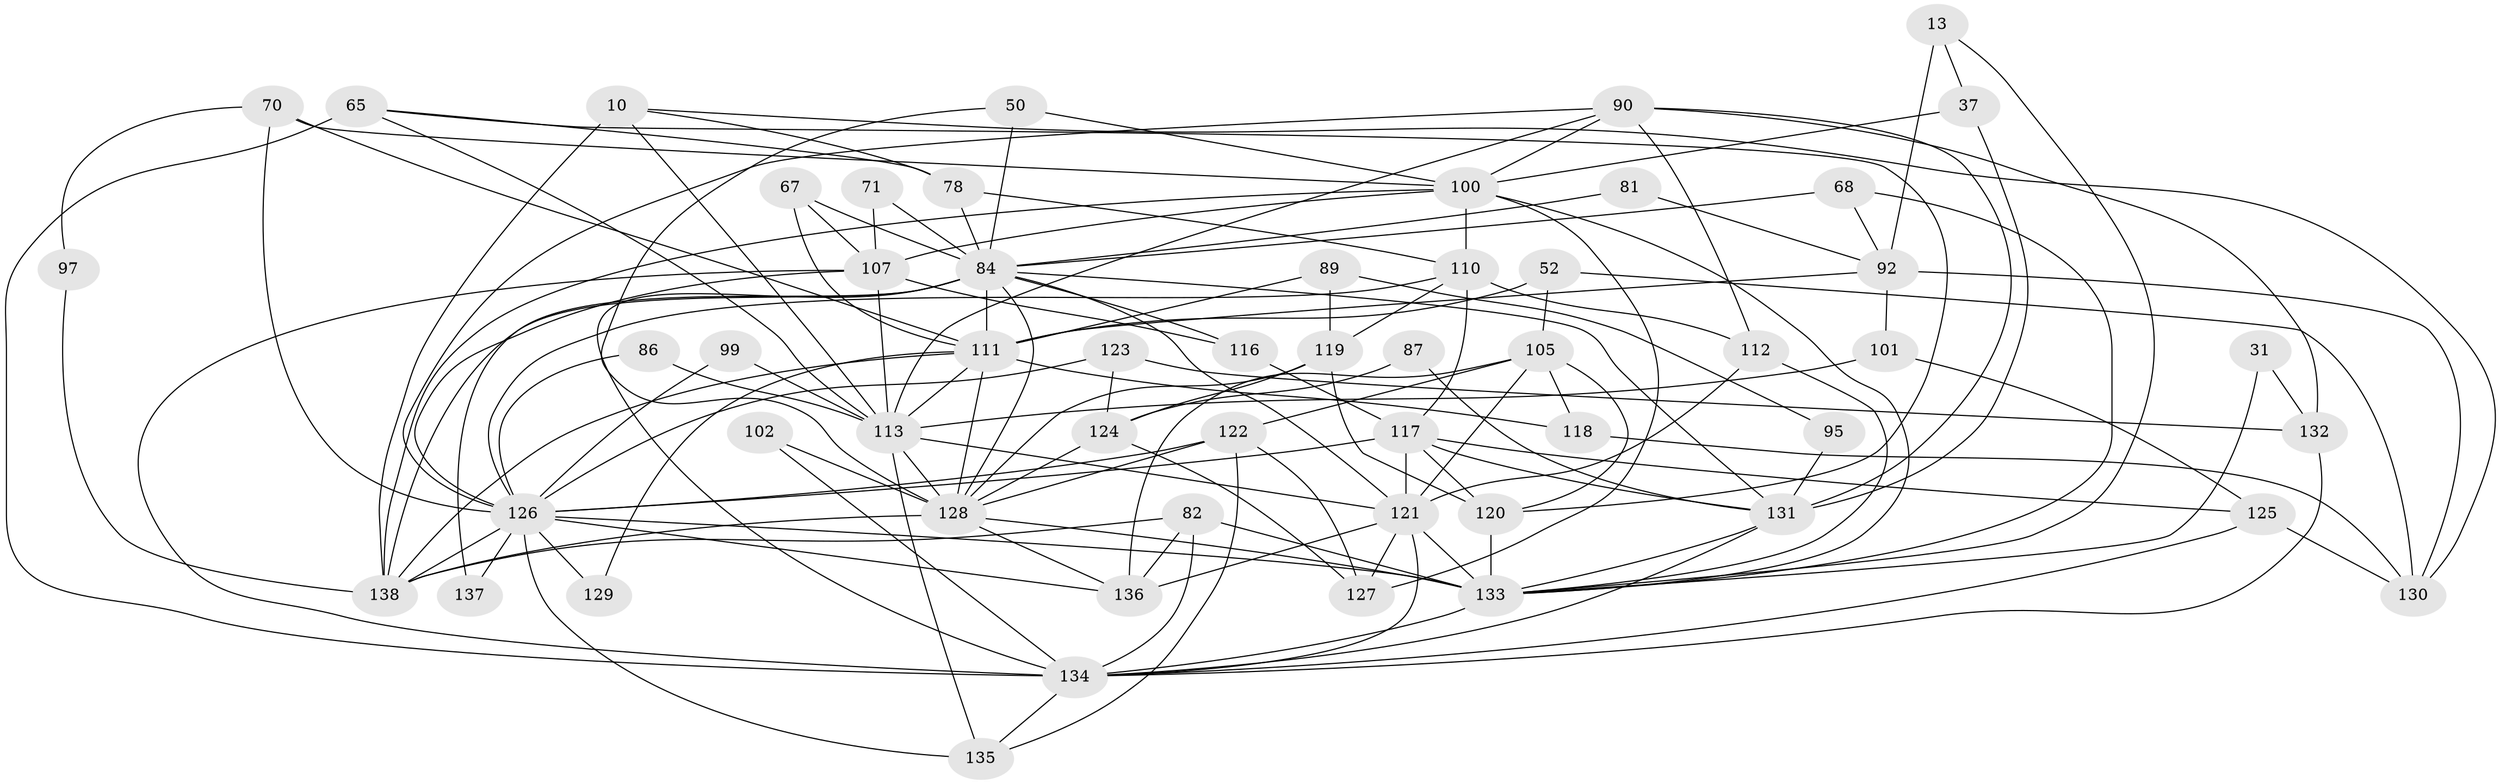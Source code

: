 // original degree distribution, {3: 0.2826086956521739, 4: 0.2536231884057971, 2: 0.14492753623188406, 5: 0.15217391304347827, 7: 0.021739130434782608, 6: 0.11594202898550725, 8: 0.021739130434782608, 9: 0.007246376811594203}
// Generated by graph-tools (version 1.1) at 2025/53/03/04/25 21:53:07]
// undirected, 55 vertices, 141 edges
graph export_dot {
graph [start="1"]
  node [color=gray90,style=filled];
  10;
  13;
  31;
  37;
  50;
  52;
  65;
  67 [super="+8"];
  68 [super="+64"];
  70;
  71;
  78;
  81;
  82;
  84 [super="+51+59"];
  86;
  87;
  89;
  90 [super="+88"];
  92 [super="+5"];
  95;
  97;
  99;
  100 [super="+6+60+57+49+45"];
  101;
  102;
  105 [super="+24+30+80"];
  107;
  110 [super="+16+46"];
  111 [super="+61+104"];
  112 [super="+76+85"];
  113 [super="+12+66"];
  116;
  117 [super="+93"];
  118;
  119 [super="+94"];
  120 [super="+25+14"];
  121 [super="+27+55+20"];
  122 [super="+103"];
  123;
  124 [super="+75"];
  125;
  126 [super="+115"];
  127;
  128 [super="+29+44+72+106"];
  129;
  130;
  131 [super="+1+43+96"];
  132;
  133 [super="+62+33+114"];
  134 [super="+79"];
  135 [super="+53"];
  136 [super="+109"];
  137;
  138 [super="+34+17+77+56"];
  10 -- 78;
  10 -- 130;
  10 -- 138;
  10 -- 113;
  13 -- 92 [weight=2];
  13 -- 37;
  13 -- 133;
  31 -- 132;
  31 -- 133;
  37 -- 100;
  37 -- 131;
  50 -- 100;
  50 -- 128 [weight=2];
  50 -- 84 [weight=2];
  52 -- 130;
  52 -- 105;
  52 -- 111;
  65 -- 134;
  65 -- 78;
  65 -- 113;
  65 -- 120;
  67 -- 107;
  67 -- 84;
  67 -- 111 [weight=2];
  68 -- 92 [weight=2];
  68 -- 84;
  68 -- 133 [weight=2];
  70 -- 97;
  70 -- 111;
  70 -- 100;
  70 -- 126;
  71 -- 84;
  71 -- 107;
  78 -- 110;
  78 -- 84;
  81 -- 92;
  81 -- 84;
  82 -- 133;
  82 -- 138;
  82 -- 136;
  82 -- 134;
  84 -- 116;
  84 -- 128;
  84 -- 138 [weight=2];
  84 -- 134 [weight=2];
  84 -- 137;
  84 -- 121;
  84 -- 131;
  84 -- 111;
  86 -- 113;
  86 -- 126;
  87 -- 124;
  87 -- 131;
  89 -- 95;
  89 -- 119;
  89 -- 111;
  90 -- 131;
  90 -- 132;
  90 -- 113;
  90 -- 112;
  90 -- 100;
  90 -- 126;
  92 -- 130;
  92 -- 101;
  92 -- 111;
  95 -- 131 [weight=2];
  97 -- 138;
  99 -- 113;
  99 -- 126;
  100 -- 107;
  100 -- 133 [weight=3];
  100 -- 138 [weight=2];
  100 -- 110 [weight=2];
  100 -- 127;
  101 -- 125;
  101 -- 113;
  102 -- 134;
  102 -- 128 [weight=2];
  105 -- 120;
  105 -- 118;
  105 -- 136 [weight=2];
  105 -- 122 [weight=2];
  105 -- 121 [weight=2];
  107 -- 116;
  107 -- 126;
  107 -- 113 [weight=2];
  107 -- 134;
  110 -- 119;
  110 -- 117;
  110 -- 112 [weight=2];
  110 -- 126;
  111 -- 128 [weight=3];
  111 -- 138;
  111 -- 113 [weight=2];
  111 -- 129;
  111 -- 118;
  112 -- 121;
  112 -- 133;
  113 -- 121 [weight=2];
  113 -- 128 [weight=3];
  113 -- 135 [weight=3];
  116 -- 117;
  117 -- 120 [weight=2];
  117 -- 121 [weight=2];
  117 -- 125;
  117 -- 131;
  117 -- 126;
  118 -- 130;
  119 -- 120 [weight=2];
  119 -- 124;
  119 -- 128;
  120 -- 133 [weight=3];
  121 -- 133;
  121 -- 127;
  121 -- 136;
  121 -- 134;
  122 -- 127;
  122 -- 128 [weight=2];
  122 -- 135;
  122 -- 126;
  123 -- 132;
  123 -- 124;
  123 -- 126;
  124 -- 127;
  124 -- 128 [weight=2];
  125 -- 130;
  125 -- 134;
  126 -- 138 [weight=3];
  126 -- 129;
  126 -- 133 [weight=3];
  126 -- 135;
  126 -- 136;
  126 -- 137;
  128 -- 133 [weight=3];
  128 -- 138 [weight=4];
  128 -- 136;
  131 -- 133 [weight=2];
  131 -- 134 [weight=2];
  132 -- 134;
  133 -- 134 [weight=2];
  134 -- 135 [weight=3];
}
